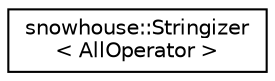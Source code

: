 digraph "Graphical Class Hierarchy"
{
 // INTERACTIVE_SVG=YES
  edge [fontname="Helvetica",fontsize="10",labelfontname="Helvetica",labelfontsize="10"];
  node [fontname="Helvetica",fontsize="10",shape=record];
  rankdir="LR";
  Node0 [label="snowhouse::Stringizer\l\< AllOperator \>",height=0.2,width=0.4,color="black", fillcolor="white", style="filled",URL="$structsnowhouse_1_1Stringizer_3_01AllOperator_01_4.html"];
}
